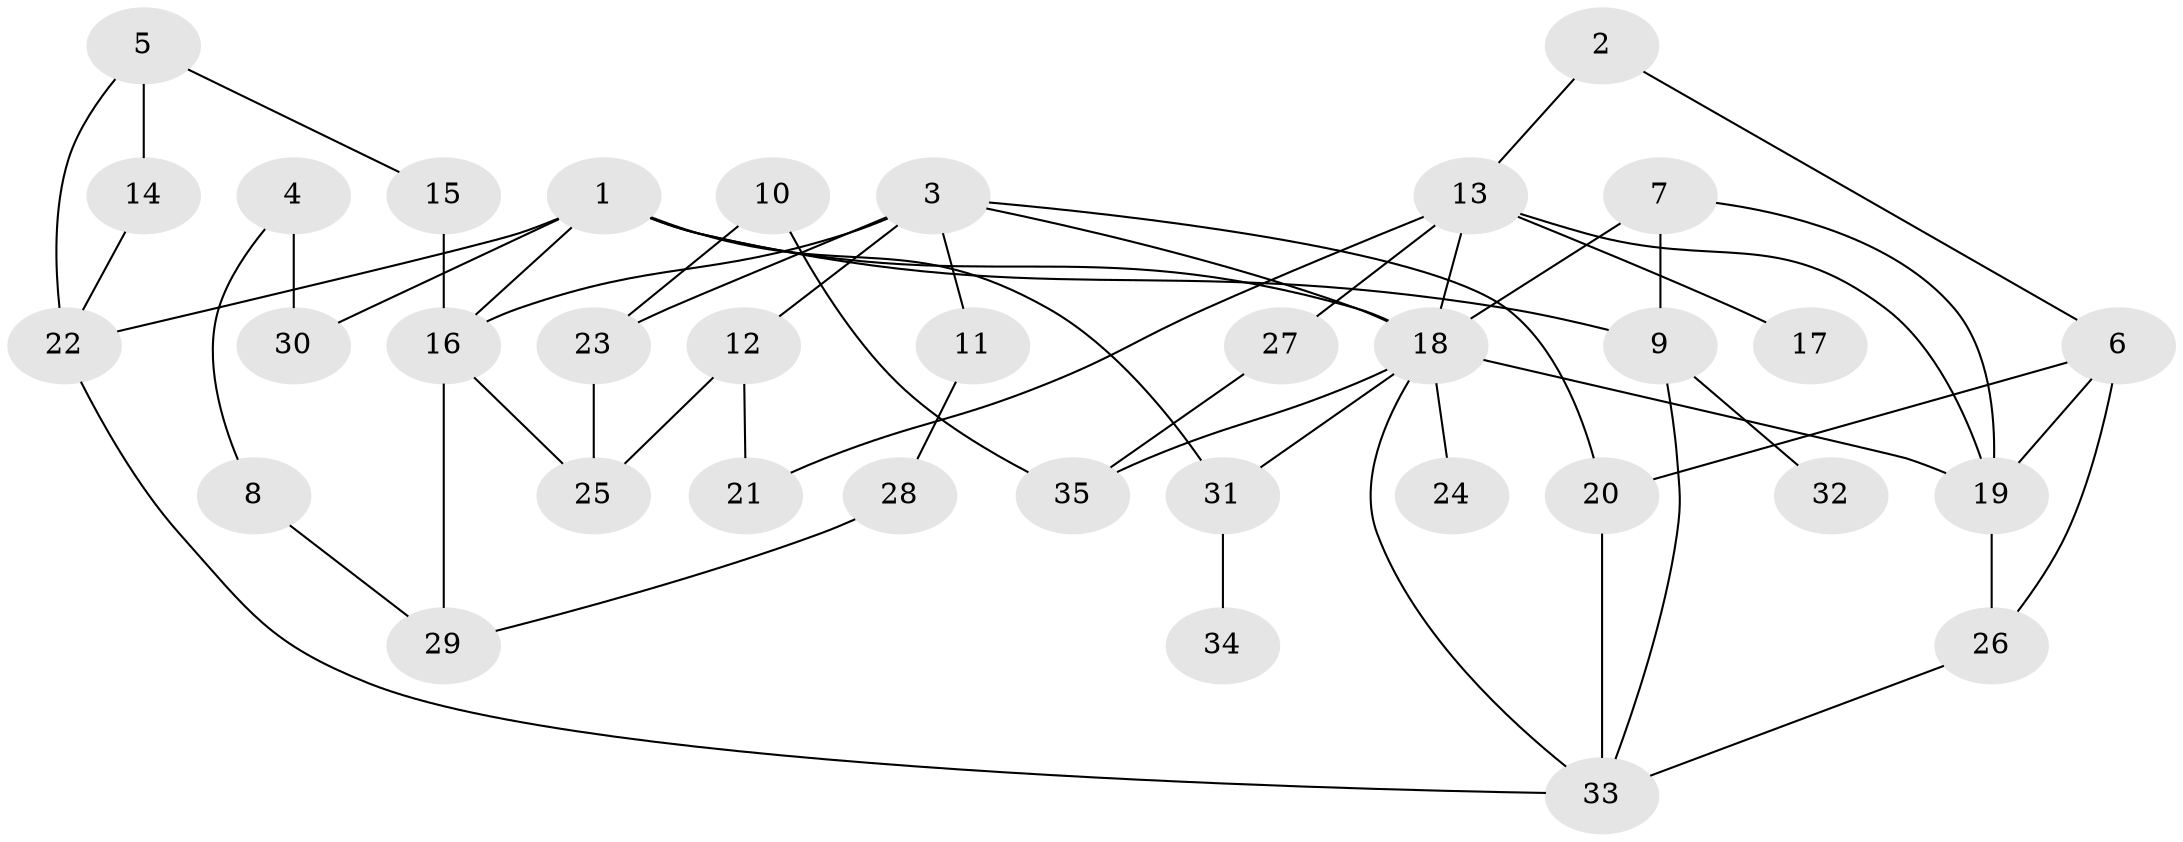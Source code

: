 // original degree distribution, {7: 0.014285714285714285, 10: 0.014285714285714285, 1: 0.2571428571428571, 4: 0.1, 2: 0.3, 5: 0.014285714285714285, 6: 0.04285714285714286, 3: 0.2571428571428571}
// Generated by graph-tools (version 1.1) at 2025/00/03/09/25 03:00:57]
// undirected, 35 vertices, 55 edges
graph export_dot {
graph [start="1"]
  node [color=gray90,style=filled];
  1;
  2;
  3;
  4;
  5;
  6;
  7;
  8;
  9;
  10;
  11;
  12;
  13;
  14;
  15;
  16;
  17;
  18;
  19;
  20;
  21;
  22;
  23;
  24;
  25;
  26;
  27;
  28;
  29;
  30;
  31;
  32;
  33;
  34;
  35;
  1 -- 9 [weight=1.0];
  1 -- 16 [weight=1.0];
  1 -- 18 [weight=1.0];
  1 -- 22 [weight=1.0];
  1 -- 30 [weight=1.0];
  1 -- 31 [weight=1.0];
  2 -- 6 [weight=1.0];
  2 -- 13 [weight=1.0];
  3 -- 11 [weight=1.0];
  3 -- 12 [weight=1.0];
  3 -- 16 [weight=1.0];
  3 -- 18 [weight=1.0];
  3 -- 20 [weight=1.0];
  3 -- 23 [weight=1.0];
  4 -- 8 [weight=1.0];
  4 -- 30 [weight=1.0];
  5 -- 14 [weight=1.0];
  5 -- 15 [weight=1.0];
  5 -- 22 [weight=1.0];
  6 -- 19 [weight=1.0];
  6 -- 20 [weight=2.0];
  6 -- 26 [weight=1.0];
  7 -- 9 [weight=1.0];
  7 -- 18 [weight=1.0];
  7 -- 19 [weight=1.0];
  8 -- 29 [weight=1.0];
  9 -- 32 [weight=1.0];
  9 -- 33 [weight=1.0];
  10 -- 23 [weight=1.0];
  10 -- 35 [weight=1.0];
  11 -- 28 [weight=1.0];
  12 -- 21 [weight=1.0];
  12 -- 25 [weight=1.0];
  13 -- 17 [weight=1.0];
  13 -- 18 [weight=1.0];
  13 -- 19 [weight=1.0];
  13 -- 21 [weight=1.0];
  13 -- 27 [weight=1.0];
  14 -- 22 [weight=1.0];
  15 -- 16 [weight=1.0];
  16 -- 25 [weight=1.0];
  16 -- 29 [weight=1.0];
  18 -- 19 [weight=1.0];
  18 -- 24 [weight=1.0];
  18 -- 31 [weight=1.0];
  18 -- 33 [weight=1.0];
  18 -- 35 [weight=1.0];
  19 -- 26 [weight=1.0];
  20 -- 33 [weight=1.0];
  22 -- 33 [weight=1.0];
  23 -- 25 [weight=1.0];
  26 -- 33 [weight=1.0];
  27 -- 35 [weight=1.0];
  28 -- 29 [weight=1.0];
  31 -- 34 [weight=1.0];
}
